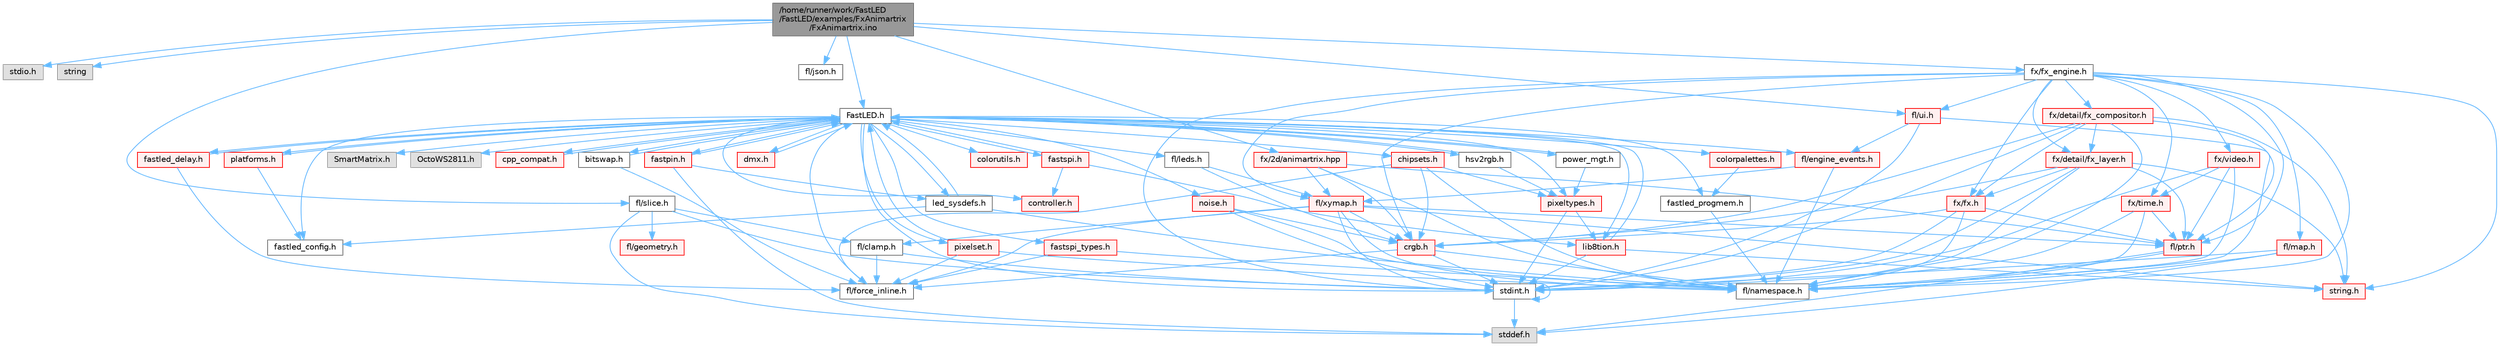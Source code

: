digraph "/home/runner/work/FastLED/FastLED/examples/FxAnimartrix/FxAnimartrix.ino"
{
 // INTERACTIVE_SVG=YES
 // LATEX_PDF_SIZE
  bgcolor="transparent";
  edge [fontname=Helvetica,fontsize=10,labelfontname=Helvetica,labelfontsize=10];
  node [fontname=Helvetica,fontsize=10,shape=box,height=0.2,width=0.4];
  Node1 [id="Node000001",label="/home/runner/work/FastLED\l/FastLED/examples/FxAnimartrix\l/FxAnimartrix.ino",height=0.2,width=0.4,color="gray40", fillcolor="grey60", style="filled", fontcolor="black",tooltip=" "];
  Node1 -> Node2 [id="edge1_Node000001_Node000002",color="steelblue1",style="solid",tooltip=" "];
  Node2 [id="Node000002",label="stdio.h",height=0.2,width=0.4,color="grey60", fillcolor="#E0E0E0", style="filled",tooltip=" "];
  Node1 -> Node3 [id="edge2_Node000001_Node000003",color="steelblue1",style="solid",tooltip=" "];
  Node3 [id="Node000003",label="string",height=0.2,width=0.4,color="grey60", fillcolor="#E0E0E0", style="filled",tooltip=" "];
  Node1 -> Node4 [id="edge3_Node000001_Node000004",color="steelblue1",style="solid",tooltip=" "];
  Node4 [id="Node000004",label="FastLED.h",height=0.2,width=0.4,color="grey40", fillcolor="white", style="filled",URL="$db/d97/_fast_l_e_d_8h.html",tooltip="central include file for FastLED, defines the CFastLED class/object"];
  Node4 -> Node5 [id="edge4_Node000004_Node000005",color="steelblue1",style="solid",tooltip=" "];
  Node5 [id="Node000005",label="stdint.h",height=0.2,width=0.4,color="grey40", fillcolor="white", style="filled",URL="$df/dd8/stdint_8h.html",tooltip=" "];
  Node5 -> Node6 [id="edge5_Node000005_Node000006",color="steelblue1",style="solid",tooltip=" "];
  Node6 [id="Node000006",label="stddef.h",height=0.2,width=0.4,color="grey60", fillcolor="#E0E0E0", style="filled",tooltip=" "];
  Node5 -> Node5 [id="edge6_Node000005_Node000005",color="steelblue1",style="solid",tooltip=" "];
  Node4 -> Node7 [id="edge7_Node000004_Node000007",color="steelblue1",style="solid",tooltip=" "];
  Node7 [id="Node000007",label="SmartMatrix.h",height=0.2,width=0.4,color="grey60", fillcolor="#E0E0E0", style="filled",tooltip=" "];
  Node4 -> Node8 [id="edge8_Node000004_Node000008",color="steelblue1",style="solid",tooltip=" "];
  Node8 [id="Node000008",label="OctoWS2811.h",height=0.2,width=0.4,color="grey60", fillcolor="#E0E0E0", style="filled",tooltip=" "];
  Node4 -> Node9 [id="edge9_Node000004_Node000009",color="steelblue1",style="solid",tooltip=" "];
  Node9 [id="Node000009",label="fl/force_inline.h",height=0.2,width=0.4,color="grey40", fillcolor="white", style="filled",URL="$d4/d64/force__inline_8h.html",tooltip=" "];
  Node4 -> Node10 [id="edge10_Node000004_Node000010",color="steelblue1",style="solid",tooltip=" "];
  Node10 [id="Node000010",label="cpp_compat.h",height=0.2,width=0.4,color="red", fillcolor="#FFF0F0", style="filled",URL="$d9/d13/cpp__compat_8h.html",tooltip="Compatibility functions based on C++ version."];
  Node10 -> Node4 [id="edge11_Node000010_Node000004",color="steelblue1",style="solid",tooltip=" "];
  Node4 -> Node12 [id="edge12_Node000004_Node000012",color="steelblue1",style="solid",tooltip=" "];
  Node12 [id="Node000012",label="fastled_config.h",height=0.2,width=0.4,color="grey40", fillcolor="white", style="filled",URL="$d5/d11/fastled__config_8h.html",tooltip="Contains definitions that can be used to configure FastLED at compile time."];
  Node4 -> Node13 [id="edge13_Node000004_Node000013",color="steelblue1",style="solid",tooltip=" "];
  Node13 [id="Node000013",label="led_sysdefs.h",height=0.2,width=0.4,color="grey40", fillcolor="white", style="filled",URL="$d9/d3e/led__sysdefs_8h.html",tooltip="Determines which platform system definitions to include."];
  Node13 -> Node4 [id="edge14_Node000013_Node000004",color="steelblue1",style="solid",tooltip=" "];
  Node13 -> Node12 [id="edge15_Node000013_Node000012",color="steelblue1",style="solid",tooltip=" "];
  Node13 -> Node14 [id="edge16_Node000013_Node000014",color="steelblue1",style="solid",tooltip=" "];
  Node14 [id="Node000014",label="fl/namespace.h",height=0.2,width=0.4,color="grey40", fillcolor="white", style="filled",URL="$df/d2a/namespace_8h.html",tooltip="Implements the FastLED namespace macros."];
  Node4 -> Node15 [id="edge17_Node000004_Node000015",color="steelblue1",style="solid",tooltip=" "];
  Node15 [id="Node000015",label="fastled_delay.h",height=0.2,width=0.4,color="red", fillcolor="#FFF0F0", style="filled",URL="$d0/da8/fastled__delay_8h.html",tooltip="Utility functions and classes for managing delay cycles."];
  Node15 -> Node4 [id="edge18_Node000015_Node000004",color="steelblue1",style="solid",tooltip=" "];
  Node15 -> Node9 [id="edge19_Node000015_Node000009",color="steelblue1",style="solid",tooltip=" "];
  Node4 -> Node17 [id="edge20_Node000004_Node000017",color="steelblue1",style="solid",tooltip=" "];
  Node17 [id="Node000017",label="bitswap.h",height=0.2,width=0.4,color="grey40", fillcolor="white", style="filled",URL="$de/ded/bitswap_8h.html",tooltip="Functions for doing a rotation of bits/bytes used by parallel output."];
  Node17 -> Node4 [id="edge21_Node000017_Node000004",color="steelblue1",style="solid",tooltip=" "];
  Node17 -> Node9 [id="edge22_Node000017_Node000009",color="steelblue1",style="solid",tooltip=" "];
  Node4 -> Node18 [id="edge23_Node000004_Node000018",color="steelblue1",style="solid",tooltip=" "];
  Node18 [id="Node000018",label="controller.h",height=0.2,width=0.4,color="red", fillcolor="#FFF0F0", style="filled",URL="$d2/dd9/controller_8h.html",tooltip="deprecated: base definitions used by led controllers for writing out led data"];
  Node4 -> Node70 [id="edge24_Node000004_Node000070",color="steelblue1",style="solid",tooltip=" "];
  Node70 [id="Node000070",label="fastpin.h",height=0.2,width=0.4,color="red", fillcolor="#FFF0F0", style="filled",URL="$db/d65/fastpin_8h.html",tooltip="Class base definitions for defining fast pin access."];
  Node70 -> Node4 [id="edge25_Node000070_Node000004",color="steelblue1",style="solid",tooltip=" "];
  Node70 -> Node13 [id="edge26_Node000070_Node000013",color="steelblue1",style="solid",tooltip=" "];
  Node70 -> Node6 [id="edge27_Node000070_Node000006",color="steelblue1",style="solid",tooltip=" "];
  Node4 -> Node71 [id="edge28_Node000004_Node000071",color="steelblue1",style="solid",tooltip=" "];
  Node71 [id="Node000071",label="fastspi_types.h",height=0.2,width=0.4,color="red", fillcolor="#FFF0F0", style="filled",URL="$d2/ddb/fastspi__types_8h.html",tooltip="Data types and constants used by SPI interfaces."];
  Node71 -> Node9 [id="edge29_Node000071_Node000009",color="steelblue1",style="solid",tooltip=" "];
  Node71 -> Node14 [id="edge30_Node000071_Node000014",color="steelblue1",style="solid",tooltip=" "];
  Node4 -> Node72 [id="edge31_Node000004_Node000072",color="steelblue1",style="solid",tooltip=" "];
  Node72 [id="Node000072",label="dmx.h",height=0.2,width=0.4,color="red", fillcolor="#FFF0F0", style="filled",URL="$d3/de1/dmx_8h.html",tooltip="Defines the DMX512-based LED controllers."];
  Node72 -> Node4 [id="edge32_Node000072_Node000004",color="steelblue1",style="solid",tooltip=" "];
  Node4 -> Node75 [id="edge33_Node000004_Node000075",color="steelblue1",style="solid",tooltip=" "];
  Node75 [id="Node000075",label="platforms.h",height=0.2,width=0.4,color="red", fillcolor="#FFF0F0", style="filled",URL="$da/dc9/platforms_8h.html",tooltip="Determines which platforms headers to include."];
  Node75 -> Node4 [id="edge34_Node000075_Node000004",color="steelblue1",style="solid",tooltip=" "];
  Node75 -> Node12 [id="edge35_Node000075_Node000012",color="steelblue1",style="solid",tooltip=" "];
  Node4 -> Node77 [id="edge36_Node000004_Node000077",color="steelblue1",style="solid",tooltip=" "];
  Node77 [id="Node000077",label="fastled_progmem.h",height=0.2,width=0.4,color="grey40", fillcolor="white", style="filled",URL="$df/dab/fastled__progmem_8h.html",tooltip="Wrapper definitions to allow seamless use of PROGMEM in environments that have it."];
  Node77 -> Node14 [id="edge37_Node000077_Node000014",color="steelblue1",style="solid",tooltip=" "];
  Node4 -> Node21 [id="edge38_Node000004_Node000021",color="steelblue1",style="solid",tooltip=" "];
  Node21 [id="Node000021",label="lib8tion.h",height=0.2,width=0.4,color="red", fillcolor="#FFF0F0", style="filled",URL="$df/da5/lib8tion_8h.html",tooltip="Fast, efficient 8-bit math functions specifically designed for high-performance LED programming."];
  Node21 -> Node4 [id="edge39_Node000021_Node000004",color="steelblue1",style="solid",tooltip=" "];
  Node21 -> Node5 [id="edge40_Node000021_Node000005",color="steelblue1",style="solid",tooltip=" "];
  Node21 -> Node26 [id="edge41_Node000021_Node000026",color="steelblue1",style="solid",tooltip=" "];
  Node26 [id="Node000026",label="string.h",height=0.2,width=0.4,color="red", fillcolor="#FFF0F0", style="filled",URL="$da/d66/string_8h.html",tooltip=" "];
  Node4 -> Node20 [id="edge42_Node000004_Node000020",color="steelblue1",style="solid",tooltip=" "];
  Node20 [id="Node000020",label="pixeltypes.h",height=0.2,width=0.4,color="red", fillcolor="#FFF0F0", style="filled",URL="$d2/dba/pixeltypes_8h.html",tooltip="Includes defintions for RGB and HSV pixels."];
  Node20 -> Node5 [id="edge43_Node000020_Node000005",color="steelblue1",style="solid",tooltip=" "];
  Node20 -> Node21 [id="edge44_Node000020_Node000021",color="steelblue1",style="solid",tooltip=" "];
  Node4 -> Node78 [id="edge45_Node000004_Node000078",color="steelblue1",style="solid",tooltip=" "];
  Node78 [id="Node000078",label="hsv2rgb.h",height=0.2,width=0.4,color="grey40", fillcolor="white", style="filled",URL="$de/d9a/hsv2rgb_8h.html",tooltip="Functions to convert from the HSV colorspace to the RGB colorspace."];
  Node78 -> Node4 [id="edge46_Node000078_Node000004",color="steelblue1",style="solid",tooltip=" "];
  Node78 -> Node20 [id="edge47_Node000078_Node000020",color="steelblue1",style="solid",tooltip=" "];
  Node4 -> Node79 [id="edge48_Node000004_Node000079",color="steelblue1",style="solid",tooltip=" "];
  Node79 [id="Node000079",label="colorutils.h",height=0.2,width=0.4,color="red", fillcolor="#FFF0F0", style="filled",URL="$d1/dfb/colorutils_8h.html",tooltip=" "];
  Node4 -> Node85 [id="edge49_Node000004_Node000085",color="steelblue1",style="solid",tooltip=" "];
  Node85 [id="Node000085",label="pixelset.h",height=0.2,width=0.4,color="red", fillcolor="#FFF0F0", style="filled",URL="$d4/d46/pixelset_8h.html",tooltip="Declares classes for managing logical groups of LEDs."];
  Node85 -> Node9 [id="edge50_Node000085_Node000009",color="steelblue1",style="solid",tooltip=" "];
  Node85 -> Node14 [id="edge51_Node000085_Node000014",color="steelblue1",style="solid",tooltip=" "];
  Node85 -> Node4 [id="edge52_Node000085_Node000004",color="steelblue1",style="solid",tooltip=" "];
  Node4 -> Node87 [id="edge53_Node000004_Node000087",color="steelblue1",style="solid",tooltip=" "];
  Node87 [id="Node000087",label="colorpalettes.h",height=0.2,width=0.4,color="red", fillcolor="#FFF0F0", style="filled",URL="$dc/dcc/colorpalettes_8h.html",tooltip="Declarations for the predefined color palettes supplied by FastLED."];
  Node87 -> Node77 [id="edge54_Node000087_Node000077",color="steelblue1",style="solid",tooltip=" "];
  Node4 -> Node88 [id="edge55_Node000004_Node000088",color="steelblue1",style="solid",tooltip=" "];
  Node88 [id="Node000088",label="noise.h",height=0.2,width=0.4,color="red", fillcolor="#FFF0F0", style="filled",URL="$d1/d31/noise_8h.html",tooltip="Functions to generate and fill arrays with noise."];
  Node88 -> Node5 [id="edge56_Node000088_Node000005",color="steelblue1",style="solid",tooltip=" "];
  Node88 -> Node43 [id="edge57_Node000088_Node000043",color="steelblue1",style="solid",tooltip=" "];
  Node43 [id="Node000043",label="crgb.h",height=0.2,width=0.4,color="red", fillcolor="#FFF0F0", style="filled",URL="$db/dd1/crgb_8h.html",tooltip="Defines the red, green, and blue (RGB) pixel struct."];
  Node43 -> Node5 [id="edge58_Node000043_Node000005",color="steelblue1",style="solid",tooltip=" "];
  Node43 -> Node14 [id="edge59_Node000043_Node000014",color="steelblue1",style="solid",tooltip=" "];
  Node43 -> Node9 [id="edge60_Node000043_Node000009",color="steelblue1",style="solid",tooltip=" "];
  Node88 -> Node14 [id="edge61_Node000088_Node000014",color="steelblue1",style="solid",tooltip=" "];
  Node4 -> Node89 [id="edge62_Node000004_Node000089",color="steelblue1",style="solid",tooltip=" "];
  Node89 [id="Node000089",label="power_mgt.h",height=0.2,width=0.4,color="grey40", fillcolor="white", style="filled",URL="$dc/d5b/power__mgt_8h.html",tooltip="Functions to limit the power used by FastLED."];
  Node89 -> Node4 [id="edge63_Node000089_Node000004",color="steelblue1",style="solid",tooltip=" "];
  Node89 -> Node20 [id="edge64_Node000089_Node000020",color="steelblue1",style="solid",tooltip=" "];
  Node4 -> Node90 [id="edge65_Node000004_Node000090",color="steelblue1",style="solid",tooltip=" "];
  Node90 [id="Node000090",label="fastspi.h",height=0.2,width=0.4,color="red", fillcolor="#FFF0F0", style="filled",URL="$d6/ddc/fastspi_8h.html",tooltip="Serial peripheral interface (SPI) definitions per platform."];
  Node90 -> Node4 [id="edge66_Node000090_Node000004",color="steelblue1",style="solid",tooltip=" "];
  Node90 -> Node18 [id="edge67_Node000090_Node000018",color="steelblue1",style="solid",tooltip=" "];
  Node90 -> Node21 [id="edge68_Node000090_Node000021",color="steelblue1",style="solid",tooltip=" "];
  Node4 -> Node92 [id="edge69_Node000004_Node000092",color="steelblue1",style="solid",tooltip=" "];
  Node92 [id="Node000092",label="chipsets.h",height=0.2,width=0.4,color="red", fillcolor="#FFF0F0", style="filled",URL="$db/d66/chipsets_8h.html",tooltip="Contains the bulk of the definitions for the various LED chipsets supported."];
  Node92 -> Node20 [id="edge70_Node000092_Node000020",color="steelblue1",style="solid",tooltip=" "];
  Node92 -> Node9 [id="edge71_Node000092_Node000009",color="steelblue1",style="solid",tooltip=" "];
  Node92 -> Node43 [id="edge72_Node000092_Node000043",color="steelblue1",style="solid",tooltip=" "];
  Node92 -> Node14 [id="edge73_Node000092_Node000014",color="steelblue1",style="solid",tooltip=" "];
  Node4 -> Node58 [id="edge74_Node000004_Node000058",color="steelblue1",style="solid",tooltip=" "];
  Node58 [id="Node000058",label="fl/engine_events.h",height=0.2,width=0.4,color="red", fillcolor="#FFF0F0", style="filled",URL="$db/dc0/engine__events_8h.html",tooltip=" "];
  Node58 -> Node14 [id="edge75_Node000058_Node000014",color="steelblue1",style="solid",tooltip=" "];
  Node58 -> Node67 [id="edge76_Node000058_Node000067",color="steelblue1",style="solid",tooltip=" "];
  Node67 [id="Node000067",label="fl/xymap.h",height=0.2,width=0.4,color="red", fillcolor="#FFF0F0", style="filled",URL="$da/d61/xymap_8h.html",tooltip=" "];
  Node67 -> Node5 [id="edge77_Node000067_Node000005",color="steelblue1",style="solid",tooltip=" "];
  Node67 -> Node26 [id="edge78_Node000067_Node000026",color="steelblue1",style="solid",tooltip=" "];
  Node67 -> Node43 [id="edge79_Node000067_Node000043",color="steelblue1",style="solid",tooltip=" "];
  Node67 -> Node30 [id="edge80_Node000067_Node000030",color="steelblue1",style="solid",tooltip=" "];
  Node30 [id="Node000030",label="fl/clamp.h",height=0.2,width=0.4,color="grey40", fillcolor="white", style="filled",URL="$d6/dd3/clamp_8h.html",tooltip=" "];
  Node30 -> Node5 [id="edge81_Node000030_Node000005",color="steelblue1",style="solid",tooltip=" "];
  Node30 -> Node9 [id="edge82_Node000030_Node000009",color="steelblue1",style="solid",tooltip=" "];
  Node67 -> Node9 [id="edge83_Node000067_Node000009",color="steelblue1",style="solid",tooltip=" "];
  Node67 -> Node14 [id="edge84_Node000067_Node000014",color="steelblue1",style="solid",tooltip=" "];
  Node67 -> Node33 [id="edge85_Node000067_Node000033",color="steelblue1",style="solid",tooltip=" "];
  Node33 [id="Node000033",label="fl/ptr.h",height=0.2,width=0.4,color="red", fillcolor="#FFF0F0", style="filled",URL="$dd/d98/ptr_8h.html",tooltip=" "];
  Node33 -> Node6 [id="edge86_Node000033_Node000006",color="steelblue1",style="solid",tooltip=" "];
  Node33 -> Node14 [id="edge87_Node000033_Node000014",color="steelblue1",style="solid",tooltip=" "];
  Node4 -> Node93 [id="edge88_Node000004_Node000093",color="steelblue1",style="solid",tooltip=" "];
  Node93 [id="Node000093",label="fl/leds.h",height=0.2,width=0.4,color="grey40", fillcolor="white", style="filled",URL="$da/d78/leds_8h.html",tooltip=" "];
  Node93 -> Node43 [id="edge89_Node000093_Node000043",color="steelblue1",style="solid",tooltip=" "];
  Node93 -> Node67 [id="edge90_Node000093_Node000067",color="steelblue1",style="solid",tooltip=" "];
  Node1 -> Node94 [id="edge91_Node000001_Node000094",color="steelblue1",style="solid",tooltip=" "];
  Node94 [id="Node000094",label="fl/json.h",height=0.2,width=0.4,color="grey40", fillcolor="white", style="filled",URL="$d7/d91/fl_2json_8h.html",tooltip=" "];
  Node1 -> Node95 [id="edge92_Node000001_Node000095",color="steelblue1",style="solid",tooltip=" "];
  Node95 [id="Node000095",label="fl/slice.h",height=0.2,width=0.4,color="grey40", fillcolor="white", style="filled",URL="$d0/d48/slice_8h.html",tooltip=" "];
  Node95 -> Node6 [id="edge93_Node000095_Node000006",color="steelblue1",style="solid",tooltip=" "];
  Node95 -> Node5 [id="edge94_Node000095_Node000005",color="steelblue1",style="solid",tooltip=" "];
  Node95 -> Node30 [id="edge95_Node000095_Node000030",color="steelblue1",style="solid",tooltip=" "];
  Node95 -> Node28 [id="edge96_Node000095_Node000028",color="steelblue1",style="solid",tooltip=" "];
  Node28 [id="Node000028",label="fl/geometry.h",height=0.2,width=0.4,color="red", fillcolor="#FFF0F0", style="filled",URL="$d4/d67/geometry_8h.html",tooltip=" "];
  Node1 -> Node96 [id="edge97_Node000001_Node000096",color="steelblue1",style="solid",tooltip=" "];
  Node96 [id="Node000096",label="fx/fx_engine.h",height=0.2,width=0.4,color="grey40", fillcolor="white", style="filled",URL="$d9/d3c/fx__engine_8h.html",tooltip=" "];
  Node96 -> Node5 [id="edge98_Node000096_Node000005",color="steelblue1",style="solid",tooltip=" "];
  Node96 -> Node26 [id="edge99_Node000096_Node000026",color="steelblue1",style="solid",tooltip=" "];
  Node96 -> Node43 [id="edge100_Node000096_Node000043",color="steelblue1",style="solid",tooltip=" "];
  Node96 -> Node62 [id="edge101_Node000096_Node000062",color="steelblue1",style="solid",tooltip=" "];
  Node62 [id="Node000062",label="fl/map.h",height=0.2,width=0.4,color="red", fillcolor="#FFF0F0", style="filled",URL="$dc/db7/map_8h.html",tooltip=" "];
  Node62 -> Node6 [id="edge102_Node000062_Node000006",color="steelblue1",style="solid",tooltip=" "];
  Node62 -> Node5 [id="edge103_Node000062_Node000005",color="steelblue1",style="solid",tooltip=" "];
  Node62 -> Node14 [id="edge104_Node000062_Node000014",color="steelblue1",style="solid",tooltip=" "];
  Node96 -> Node14 [id="edge105_Node000096_Node000014",color="steelblue1",style="solid",tooltip=" "];
  Node96 -> Node33 [id="edge106_Node000096_Node000033",color="steelblue1",style="solid",tooltip=" "];
  Node96 -> Node97 [id="edge107_Node000096_Node000097",color="steelblue1",style="solid",tooltip=" "];
  Node97 [id="Node000097",label="fl/ui.h",height=0.2,width=0.4,color="red", fillcolor="#FFF0F0", style="filled",URL="$d9/d3b/ui_8h.html",tooltip=" "];
  Node97 -> Node5 [id="edge108_Node000097_Node000005",color="steelblue1",style="solid",tooltip=" "];
  Node97 -> Node58 [id="edge109_Node000097_Node000058",color="steelblue1",style="solid",tooltip=" "];
  Node97 -> Node14 [id="edge110_Node000097_Node000014",color="steelblue1",style="solid",tooltip=" "];
  Node96 -> Node67 [id="edge111_Node000096_Node000067",color="steelblue1",style="solid",tooltip=" "];
  Node96 -> Node107 [id="edge112_Node000096_Node000107",color="steelblue1",style="solid",tooltip=" "];
  Node107 [id="Node000107",label="fx/detail/fx_compositor.h",height=0.2,width=0.4,color="red", fillcolor="#FFF0F0", style="filled",URL="$d5/d6b/fx__compositor_8h.html",tooltip=" "];
  Node107 -> Node5 [id="edge113_Node000107_Node000005",color="steelblue1",style="solid",tooltip=" "];
  Node107 -> Node26 [id="edge114_Node000107_Node000026",color="steelblue1",style="solid",tooltip=" "];
  Node107 -> Node43 [id="edge115_Node000107_Node000043",color="steelblue1",style="solid",tooltip=" "];
  Node107 -> Node14 [id="edge116_Node000107_Node000014",color="steelblue1",style="solid",tooltip=" "];
  Node107 -> Node33 [id="edge117_Node000107_Node000033",color="steelblue1",style="solid",tooltip=" "];
  Node107 -> Node108 [id="edge118_Node000107_Node000108",color="steelblue1",style="solid",tooltip=" "];
  Node108 [id="Node000108",label="fx/detail/fx_layer.h",height=0.2,width=0.4,color="red", fillcolor="#FFF0F0", style="filled",URL="$d7/d2f/fx__layer_8h.html",tooltip=" "];
  Node108 -> Node5 [id="edge119_Node000108_Node000005",color="steelblue1",style="solid",tooltip=" "];
  Node108 -> Node26 [id="edge120_Node000108_Node000026",color="steelblue1",style="solid",tooltip=" "];
  Node108 -> Node43 [id="edge121_Node000108_Node000043",color="steelblue1",style="solid",tooltip=" "];
  Node108 -> Node14 [id="edge122_Node000108_Node000014",color="steelblue1",style="solid",tooltip=" "];
  Node108 -> Node33 [id="edge123_Node000108_Node000033",color="steelblue1",style="solid",tooltip=" "];
  Node108 -> Node111 [id="edge124_Node000108_Node000111",color="steelblue1",style="solid",tooltip=" "];
  Node111 [id="Node000111",label="fx/fx.h",height=0.2,width=0.4,color="red", fillcolor="#FFF0F0", style="filled",URL="$df/d44/src_2fx_2fx_8h.html",tooltip=" "];
  Node111 -> Node5 [id="edge125_Node000111_Node000005",color="steelblue1",style="solid",tooltip=" "];
  Node111 -> Node43 [id="edge126_Node000111_Node000043",color="steelblue1",style="solid",tooltip=" "];
  Node111 -> Node14 [id="edge127_Node000111_Node000014",color="steelblue1",style="solid",tooltip=" "];
  Node111 -> Node33 [id="edge128_Node000111_Node000033",color="steelblue1",style="solid",tooltip=" "];
  Node107 -> Node111 [id="edge129_Node000107_Node000111",color="steelblue1",style="solid",tooltip=" "];
  Node96 -> Node108 [id="edge130_Node000096_Node000108",color="steelblue1",style="solid",tooltip=" "];
  Node96 -> Node111 [id="edge131_Node000096_Node000111",color="steelblue1",style="solid",tooltip=" "];
  Node96 -> Node114 [id="edge132_Node000096_Node000114",color="steelblue1",style="solid",tooltip=" "];
  Node114 [id="Node000114",label="fx/time.h",height=0.2,width=0.4,color="red", fillcolor="#FFF0F0", style="filled",URL="$de/df7/time_8h.html",tooltip=" "];
  Node114 -> Node5 [id="edge133_Node000114_Node000005",color="steelblue1",style="solid",tooltip=" "];
  Node114 -> Node14 [id="edge134_Node000114_Node000014",color="steelblue1",style="solid",tooltip=" "];
  Node114 -> Node33 [id="edge135_Node000114_Node000033",color="steelblue1",style="solid",tooltip=" "];
  Node96 -> Node115 [id="edge136_Node000096_Node000115",color="steelblue1",style="solid",tooltip=" "];
  Node115 [id="Node000115",label="fx/video.h",height=0.2,width=0.4,color="red", fillcolor="#FFF0F0", style="filled",URL="$dd/d78/video_8h.html",tooltip=" "];
  Node115 -> Node5 [id="edge137_Node000115_Node000005",color="steelblue1",style="solid",tooltip=" "];
  Node115 -> Node14 [id="edge138_Node000115_Node000014",color="steelblue1",style="solid",tooltip=" "];
  Node115 -> Node33 [id="edge139_Node000115_Node000033",color="steelblue1",style="solid",tooltip=" "];
  Node115 -> Node114 [id="edge140_Node000115_Node000114",color="steelblue1",style="solid",tooltip=" "];
  Node1 -> Node117 [id="edge141_Node000001_Node000117",color="steelblue1",style="solid",tooltip=" "];
  Node117 [id="Node000117",label="fx/2d/animartrix.hpp",height=0.2,width=0.4,color="red", fillcolor="#FFF0F0", style="filled",URL="$d3/dc3/animartrix_8hpp.html",tooltip=" "];
  Node117 -> Node43 [id="edge142_Node000117_Node000043",color="steelblue1",style="solid",tooltip=" "];
  Node117 -> Node14 [id="edge143_Node000117_Node000014",color="steelblue1",style="solid",tooltip=" "];
  Node117 -> Node33 [id="edge144_Node000117_Node000033",color="steelblue1",style="solid",tooltip=" "];
  Node117 -> Node67 [id="edge145_Node000117_Node000067",color="steelblue1",style="solid",tooltip=" "];
  Node1 -> Node97 [id="edge146_Node000001_Node000097",color="steelblue1",style="solid",tooltip=" "];
}
